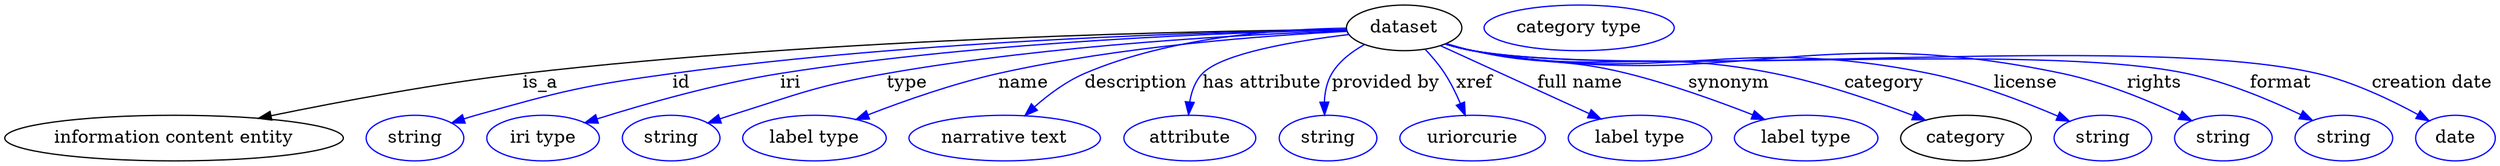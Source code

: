 digraph {
	graph [bb="0,0,1961.4,123"];
	node [label="\N"];
	dataset	[height=0.5,
		label=dataset,
		pos="1101.2,105",
		width=1.2638];
	"information content entity"	[height=0.5,
		pos="133.24,18",
		width=3.7011];
	dataset -> "information content entity"	[label=is_a,
		lp="423.24,61.5",
		pos="e,200.09,33.602 1055.7,103.72 944.81,102.6 651.82,96.99 409.24,69 341.5,61.184 265.28,46.958 210.13,35.673"];
	id	[color=blue,
		height=0.5,
		label=string,
		pos="323.24,18",
		width=1.0652];
	dataset -> id	[color=blue,
		label=id,
		lp="534.24,61.5",
		pos="e,352.23,29.96 1055.6,103.5 958.18,101.93 722.63,95.476 527.24,69 457.01,59.484 439.45,55.205 371.24,36 368.13,35.126 364.94,34.155 \
361.74,33.133",
		style=solid];
	iri	[color=blue,
		height=0.5,
		label="iri type",
		pos="424.24,18",
		width=1.2277];
	dataset -> iri	[color=blue,
		label=iri,
		lp="621.24,61.5",
		pos="e,457.59,30.063 1055.9,103.29 969.3,101.37 774.77,94.351 613.24,69 562.3,61.005 505.25,44.89 467.29,33.109",
		style=solid];
	type	[color=blue,
		height=0.5,
		label=string,
		pos="525.24,18",
		width=1.0652];
	dataset -> type	[color=blue,
		label=type,
		lp="710.24,61.5",
		pos="e,554.37,29.809 1056,102.74 980.55,100.06 824.31,91.995 694.24,69 648.58,60.928 597.76,44.892 563.88,33.149",
		style=solid];
	name	[color=blue,
		height=0.5,
		label="label type",
		pos="638.24,18",
		width=1.5707];
	dataset -> name	[color=blue,
		label=name,
		lp="802.24,61.5",
		pos="e,671.08,32.785 1056.1,102.24 993.78,99.093 878.3,90.657 782.24,69 747.25,61.112 708.95,47.564 680.65,36.558",
		style=solid];
	description	[color=blue,
		height=0.5,
		label="narrative text",
		pos="788.24,18",
		width=2.0943];
	dataset -> description	[color=blue,
		label=description,
		lp="890.74,61.5",
		pos="e,803.95,35.757 1055.3,104.83 1003.4,104.16 917.46,98.107 850.24,69 835.94,62.81 822.22,52.386 811.34,42.652",
		style=solid];
	"has attribute"	[color=blue,
		height=0.5,
		label=attribute,
		pos="933.24,18",
		width=1.4443];
	dataset -> "has attribute"	[color=blue,
		label="has attribute",
		lp="989.24,61.5",
		pos="e,931.84,36.441 1057.5,99.8 1016.1,94.893 957.92,85.295 942.24,69 936.48,63.012 933.74,54.658 932.58,46.492",
		style=solid];
	"provided by"	[color=blue,
		height=0.5,
		label=string,
		pos="1041.2,18",
		width=1.0652];
	dataset -> "provided by"	[color=blue,
		label="provided by",
		lp="1086.7,61.5",
		pos="e,1038.5,36.367 1069.9,91.78 1060,86.329 1050.1,78.86 1044.2,69 1040.2,62.334 1038.7,54.228 1038.3,46.5",
		style=solid];
	xref	[color=blue,
		height=0.5,
		label=uriorcurie,
		pos="1155.2,18",
		width=1.5887];
	dataset -> xref	[color=blue,
		label=xref,
		lp="1156.7,61.5",
		pos="e,1149.4,35.908 1117.7,88.185 1123.1,82.473 1128.8,75.76 1133.2,69 1138,61.737 1142.1,53.287 1145.5,45.422",
		style=solid];
	"full name"	[color=blue,
		height=0.5,
		label="label type",
		pos="1287.2,18",
		width=1.5707];
	dataset -> "full name"	[color=blue,
		label="full name",
		lp="1239.7,61.5",
		pos="e,1256.4,33.102 1129.9,90.905 1161.2,76.603 1211.6,53.586 1246.9,37.456",
		style=solid];
	synonym	[color=blue,
		height=0.5,
		label="label type",
		pos="1418.2,18",
		width=1.5707];
	dataset -> synonym	[color=blue,
		label=synonym,
		lp="1357.2,61.5",
		pos="e,1385.5,32.672 1134.4,92.645 1141.3,90.565 1148.4,88.562 1155.2,87 1208.7,74.732 1224,82.221 1277.2,69 1311.2,60.565 1348.4,47.174 \
1376.1,36.372",
		style=solid];
	category	[height=0.5,
		pos="1544.2,18",
		width=1.4263];
	dataset -> category	[color=blue,
		label=category,
		lp="1479.7,61.5",
		pos="e,1512.2,32.169 1134.1,92.352 1141,90.268 1148.3,88.338 1155.2,87 1259.4,66.941 1289.2,89.828 1393.2,69 1431.1,61.425 1472.6,47.227 \
1502.5,35.89",
		style=solid];
	license	[color=blue,
		height=0.5,
		label=string,
		pos="1652.2,18",
		width=1.0652];
	dataset -> license	[color=blue,
		label=license,
		lp="1591.2,61.5",
		pos="e,1626.1,31.201 1133.7,92.3 1140.8,90.193 1148.2,88.267 1155.2,87 1312.9,58.717 1358.2,100.82 1515.2,69 1550.8,61.789 1589.5,46.969 \
1616.7,35.327",
		style=solid];
	rights	[color=blue,
		height=0.5,
		label=string,
		pos="1747.2,18",
		width=1.0652];
	dataset -> rights	[color=blue,
		label=rights,
		lp="1692.7,61.5",
		pos="e,1722.2,31.762 1133.7,92.239 1140.7,90.136 1148.2,88.227 1155.2,87 1359,51.634 1417.8,111.48 1620.2,69 1652.9,62.138 1688.1,47.669 \
1713.2,36.053",
		style=solid];
	format	[color=blue,
		height=0.5,
		label=string,
		pos="1842.2,18",
		width=1.0652];
	dataset -> format	[color=blue,
		label=format,
		lp="1792.7,61.5",
		pos="e,1817.4,32.048 1133.7,92.203 1140.7,90.102 1148.2,88.203 1155.2,87 1278.6,66.011 1595.8,94.803 1718.2,69 1749.9,62.326 1783.9,48.081 \
1808.2,36.497",
		style=solid];
	"creation date"	[color=blue,
		height=0.5,
		label=date,
		pos="1930.2,18",
		width=0.86659];
	dataset -> "creation date"	[color=blue,
		label="creation date",
		lp="1911.7,61.5",
		pos="e,1909.4,31.636 1133.4,92.263 1140.5,90.129 1148.1,88.202 1155.2,87 1301.3,62.535 1677,102.54 1821.2,69 1849.5,62.426 1879.3,48.19 \
1900.6,36.583",
		style=solid];
	"named thing_category"	[color=blue,
		height=0.5,
		label="category type",
		pos="1239.2,105",
		width=2.0762];
}
